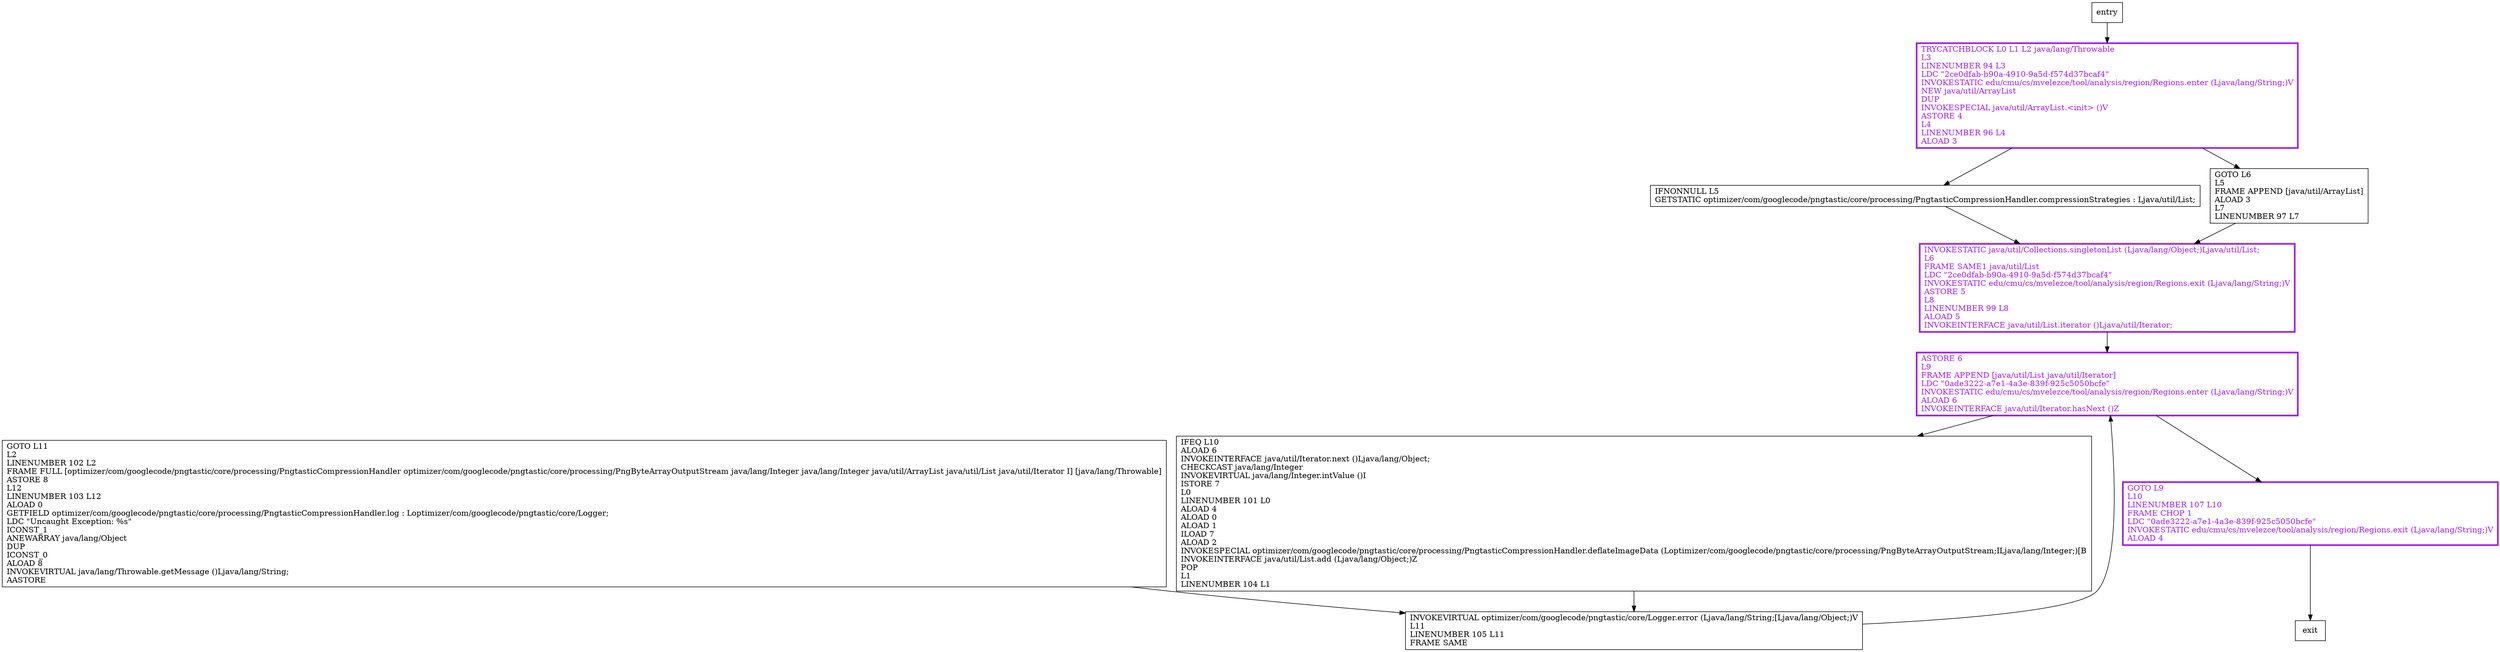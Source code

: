 digraph deflateImageDataSerially {
node [shape=record];
932885627 [label="GOTO L9\lL10\lLINENUMBER 107 L10\lFRAME CHOP 1\lLDC \"0ade3222-a7e1-4a3e-839f-925c5050bcfe\"\lINVOKESTATIC edu/cmu/cs/mvelezce/tool/analysis/region/Regions.exit (Ljava/lang/String;)V\lALOAD 4\l"];
748006558 [label="GOTO L11\lL2\lLINENUMBER 102 L2\lFRAME FULL [optimizer/com/googlecode/pngtastic/core/processing/PngtasticCompressionHandler optimizer/com/googlecode/pngtastic/core/processing/PngByteArrayOutputStream java/lang/Integer java/lang/Integer java/util/ArrayList java/util/List java/util/Iterator I] [java/lang/Throwable]\lASTORE 8\lL12\lLINENUMBER 103 L12\lALOAD 0\lGETFIELD optimizer/com/googlecode/pngtastic/core/processing/PngtasticCompressionHandler.log : Loptimizer/com/googlecode/pngtastic/core/Logger;\lLDC \"Uncaught Exception: %s\"\lICONST_1\lANEWARRAY java/lang/Object\lDUP\lICONST_0\lALOAD 8\lINVOKEVIRTUAL java/lang/Throwable.getMessage ()Ljava/lang/String;\lAASTORE\l"];
1313799195 [label="ASTORE 6\lL9\lFRAME APPEND [java/util/List java/util/Iterator]\lLDC \"0ade3222-a7e1-4a3e-839f-925c5050bcfe\"\lINVOKESTATIC edu/cmu/cs/mvelezce/tool/analysis/region/Regions.enter (Ljava/lang/String;)V\lALOAD 6\lINVOKEINTERFACE java/util/Iterator.hasNext ()Z\l"];
82825098 [label="IFNONNULL L5\lGETSTATIC optimizer/com/googlecode/pngtastic/core/processing/PngtasticCompressionHandler.compressionStrategies : Ljava/util/List;\l"];
1228963996 [label="TRYCATCHBLOCK L0 L1 L2 java/lang/Throwable\lL3\lLINENUMBER 94 L3\lLDC \"2ce0dfab-b90a-4910-9a5d-f574d37bcaf4\"\lINVOKESTATIC edu/cmu/cs/mvelezce/tool/analysis/region/Regions.enter (Ljava/lang/String;)V\lNEW java/util/ArrayList\lDUP\lINVOKESPECIAL java/util/ArrayList.\<init\> ()V\lASTORE 4\lL4\lLINENUMBER 96 L4\lALOAD 3\l"];
373437697 [label="GOTO L6\lL5\lFRAME APPEND [java/util/ArrayList]\lALOAD 3\lL7\lLINENUMBER 97 L7\l"];
813131188 [label="IFEQ L10\lALOAD 6\lINVOKEINTERFACE java/util/Iterator.next ()Ljava/lang/Object;\lCHECKCAST java/lang/Integer\lINVOKEVIRTUAL java/lang/Integer.intValue ()I\lISTORE 7\lL0\lLINENUMBER 101 L0\lALOAD 4\lALOAD 0\lALOAD 1\lILOAD 7\lALOAD 2\lINVOKESPECIAL optimizer/com/googlecode/pngtastic/core/processing/PngtasticCompressionHandler.deflateImageData (Loptimizer/com/googlecode/pngtastic/core/processing/PngByteArrayOutputStream;ILjava/lang/Integer;)[B\lINVOKEINTERFACE java/util/List.add (Ljava/lang/Object;)Z\lPOP\lL1\lLINENUMBER 104 L1\l"];
1251897263 [label="INVOKEVIRTUAL optimizer/com/googlecode/pngtastic/core/Logger.error (Ljava/lang/String;[Ljava/lang/Object;)V\lL11\lLINENUMBER 105 L11\lFRAME SAME\l"];
2048102341 [label="INVOKESTATIC java/util/Collections.singletonList (Ljava/lang/Object;)Ljava/util/List;\lL6\lFRAME SAME1 java/util/List\lLDC \"2ce0dfab-b90a-4910-9a5d-f574d37bcaf4\"\lINVOKESTATIC edu/cmu/cs/mvelezce/tool/analysis/region/Regions.exit (Ljava/lang/String;)V\lASTORE 5\lL8\lLINENUMBER 99 L8\lALOAD 5\lINVOKEINTERFACE java/util/List.iterator ()Ljava/util/Iterator;\l"];
entry;
exit;
entry -> 1228963996;
932885627 -> exit;
748006558 -> 1251897263;
1313799195 -> 932885627;
1313799195 -> 813131188;
82825098 -> 2048102341;
1228963996 -> 82825098;
1228963996 -> 373437697;
373437697 -> 2048102341;
813131188 -> 1251897263;
1251897263 -> 1313799195;
2048102341 -> 1313799195;
932885627[fontcolor="purple", penwidth=3, color="purple"];
1313799195[fontcolor="purple", penwidth=3, color="purple"];
1228963996[fontcolor="purple", penwidth=3, color="purple"];
2048102341[fontcolor="purple", penwidth=3, color="purple"];
}
